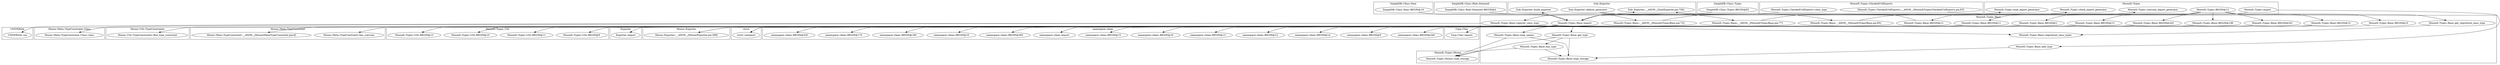 digraph {
graph [overlap=false]
subgraph cluster_Moose_Exporter {
	label="Moose::Exporter";
	"Moose::Exporter::__ANON__[Moose/Exporter.pm:389]";
}
subgraph cluster_MooseX_Types_Moose {
	label="MooseX::Types::Moose";
	"MooseX::Types::Moose::type_storage";
}
subgraph cluster_MooseX_Types_Util {
	label="MooseX::Types::Util";
	"MooseX::Types::Util::BEGIN@9";
	"MooseX::Types::Util::BEGIN@11";
	"MooseX::Types::Util::BEGIN@10";
	"MooseX::Types::Util::BEGIN@13";
}
subgraph cluster_SimpleDB_Class_Item {
	label="SimpleDB::Class::Item";
	"SimpleDB::Class::Item::BEGIN@19";
}
subgraph cluster_Moose_Util_TypeConstraints {
	label="Moose::Util::TypeConstraints";
	"Moose::Util::TypeConstraints::find_type_constraint";
}
subgraph cluster_Carp_Clan {
	label="Carp::Clan";
	"Carp::Clan::import";
}
subgraph cluster_SimpleDB_Class_Role_Itemized {
	label="SimpleDB::Class::Role::Itemized";
	"SimpleDB::Class::Role::Itemized::BEGIN@4";
}
subgraph cluster_UNIVERSAL {
	label="UNIVERSAL";
	"UNIVERSAL::isa";
}
subgraph cluster_Moose_Meta_TypeConstraint_Class {
	label="Moose::Meta::TypeConstraint::Class";
	"Moose::Meta::TypeConstraint::Class::class";
}
subgraph cluster_namespace_clean {
	label="namespace::clean";
	"namespace::clean::BEGIN@340";
	"namespace::clean::BEGIN@9";
	"namespace::clean::BEGIN@14";
	"namespace::clean::BEGIN@12";
	"namespace::clean::BEGIN@13";
	"namespace::clean::BEGIN@16";
	"namespace::clean::BEGIN@15";
	"namespace::clean::import";
	"namespace::clean::BEGIN@383";
	"namespace::clean::BEGIN@10";
	"namespace::clean::BEGIN@190";
	"namespace::clean::BEGIN@170";
	"namespace::clean::BEGIN@320";
}
subgraph cluster_Sub_Exporter {
	label="Sub::Exporter";
	"Sub::Exporter::__ANON__[Sub/Exporter.pm:756]";
	"Sub::Exporter::default_generator";
	"Sub::Exporter::build_exporter";
}
subgraph cluster_strict {
	label="strict";
	"strict::unimport";
}
subgraph cluster_MooseX_Types {
	label="MooseX::Types";
	"MooseX::Types::import";
	"MooseX::Types::coercion_export_generator";
	"MooseX::Types::BEGIN@12";
	"MooseX::Types::check_export_generator";
	"MooseX::Types::type_export_generator";
}
subgraph cluster_Exporter {
	label="Exporter";
	"Exporter::import";
}
subgraph cluster_SimpleDB_Class_Types {
	label="SimpleDB::Class::Types";
	"SimpleDB::Class::Types::BEGIN@83";
}
subgraph cluster_MooseX_Types_Base {
	label="MooseX::Types::Base";
	"MooseX::Types::Base::type_storage";
	"MooseX::Types::Base::__ANON__[MooseX/Types/Base.pm:85]";
	"MooseX::Types::Base::get_registered_class_type";
	"MooseX::Types::Base::register_class_type";
	"MooseX::Types::Base::add_type";
	"MooseX::Types::Base::import";
	"MooseX::Types::Base::__ANON__[MooseX/Types/Base.pm:72]";
	"MooseX::Types::Base::__ANON__[MooseX/Types/Base.pm:77]";
	"MooseX::Types::Base::type_names";
	"MooseX::Types::Base::BEGIN@11";
	"MooseX::Types::Base::get_type";
	"MooseX::Types::Base::BEGIN@2";
	"MooseX::Types::Base::BEGIN@201";
	"MooseX::Types::Base::BEGIN@12";
	"MooseX::Types::Base::BEGIN@13";
	"MooseX::Types::Base::BEGIN@186";
	"MooseX::Types::Base::registered_class_types";
	"MooseX::Types::Base::has_type";
	"MooseX::Types::Base::BEGIN@15";
	"MooseX::Types::Base::BEGIN@243";
	"MooseX::Types::Base::BEGIN@10";
}
subgraph cluster_Moose_Meta_TypeConstraint {
	label="Moose::Meta::TypeConstraint";
	"Moose::Meta::TypeConstraint::has_coercion";
	"Moose::Meta::TypeConstraint::__ANON__[Moose/Meta/TypeConstraint.pm:8]";
}
subgraph cluster_MooseX_Types_CheckedUtilExports {
	label="MooseX::Types::CheckedUtilExports";
	"MooseX::Types::CheckedUtilExports::__ANON__[MooseX/Types/CheckedUtilExports.pm:63]";
	"MooseX::Types::CheckedUtilExports::class_type";
}
"MooseX::Types::Base::BEGIN@15" -> "namespace::clean::BEGIN@13";
"MooseX::Types::Base::BEGIN@12" -> "Sub::Exporter::__ANON__[Sub/Exporter.pm:756]";
"MooseX::Types::Base::import" -> "Sub::Exporter::__ANON__[Sub/Exporter.pm:756]";
"MooseX::Types::Base::BEGIN@11" -> "MooseX::Types::Util::BEGIN@13";
"MooseX::Types::Base::BEGIN@11" -> "Exporter::import";
"MooseX::Types::Base::get_registered_class_type" -> "MooseX::Types::Base::registered_class_types";
"MooseX::Types::Base::register_class_type" -> "MooseX::Types::Base::registered_class_types";
"MooseX::Types::Base::import" -> "Moose::Util::TypeConstraints::find_type_constraint";
"MooseX::Types::Base::BEGIN@15" -> "namespace::clean::BEGIN@340";
"MooseX::Types::Base::BEGIN@15" -> "namespace::clean::BEGIN@16";
"MooseX::Types::BEGIN@12" -> "MooseX::Types::Base::BEGIN@11";
"MooseX::Types::Base::BEGIN@11" -> "MooseX::Types::Util::BEGIN@11";
"MooseX::Types::Base::BEGIN@15" -> "namespace::clean::BEGIN@15";
"Sub::Exporter::default_generator" -> "MooseX::Types::Base::__ANON__[MooseX/Types/Base.pm:85]";
"MooseX::Types::Base::BEGIN@11" -> "MooseX::Types::Util::BEGIN@9";
"MooseX::Types::import" -> "MooseX::Types::Base::add_type";
"MooseX::Types::Base::__ANON__[MooseX/Types/Base.pm:85]" -> "MooseX::Types::coercion_export_generator";
"MooseX::Types::Base::__ANON__[MooseX/Types/Base.pm:77]" -> "MooseX::Types::check_export_generator";
"MooseX::Types::Base::import" -> "Moose::Meta::TypeConstraint::__ANON__[Moose/Meta/TypeConstraint.pm:8]";
"MooseX::Types::Base::import" -> "MooseX::Types::Base::get_type";
"MooseX::Types::Base::BEGIN@10" -> "Carp::Clan::import";
"MooseX::Types::BEGIN@12" -> "MooseX::Types::Base::BEGIN@2";
"MooseX::Types::Base::get_type" -> "MooseX::Types::Base::has_type";
"MooseX::Types::CheckedUtilExports::class_type" -> "MooseX::Types::Base::register_class_type";
"MooseX::Types::Base::register_class_type" -> "Moose::Meta::TypeConstraint::Class::class";
"MooseX::Types::Base::BEGIN@15" -> "namespace::clean::BEGIN@10";
"MooseX::Types::Base::BEGIN@15" -> "namespace::clean::BEGIN@320";
"MooseX::Types::Base::BEGIN@15" -> "namespace::clean::BEGIN@9";
"MooseX::Types::Base::__ANON__[MooseX/Types/Base.pm:72]" -> "MooseX::Types::type_export_generator";
"MooseX::Types::BEGIN@12" -> "MooseX::Types::Base::BEGIN@186";
"MooseX::Types::BEGIN@12" -> "MooseX::Types::Base::BEGIN@15";
"MooseX::Types::Base::type_names" -> "MooseX::Types::Base::type_storage";
"MooseX::Types::Base::get_type" -> "MooseX::Types::Base::type_storage";
"MooseX::Types::Base::has_type" -> "MooseX::Types::Base::type_storage";
"MooseX::Types::Base::add_type" -> "MooseX::Types::Base::type_storage";
"MooseX::Types::Base::BEGIN@15" -> "namespace::clean::BEGIN@14";
"MooseX::Types::BEGIN@12" -> "MooseX::Types::Base::BEGIN@201";
"MooseX::Types::Base::BEGIN@15" -> "namespace::clean::BEGIN@190";
"MooseX::Types::BEGIN@12" -> "MooseX::Types::Base::BEGIN@10";
"MooseX::Types::Base::type_names" -> "MooseX::Types::Moose::type_storage";
"MooseX::Types::Base::get_type" -> "MooseX::Types::Moose::type_storage";
"MooseX::Types::Base::has_type" -> "MooseX::Types::Moose::type_storage";
"MooseX::Types::CheckedUtilExports::__ANON__[MooseX/Types/CheckedUtilExports.pm:63]" -> "MooseX::Types::Base::get_registered_class_type";
"MooseX::Types::Base::BEGIN@201" -> "strict::unimport";
"MooseX::Types::Base::BEGIN@186" -> "strict::unimport";
"MooseX::Types::Base::BEGIN@243" -> "strict::unimport";
"MooseX::Types::Base::BEGIN@11" -> "MooseX::Types::Util::BEGIN@10";
"MooseX::Types::Base::BEGIN@15" -> "namespace::clean::BEGIN@12";
"Sub::Exporter::default_generator" -> "MooseX::Types::Base::__ANON__[MooseX/Types/Base.pm:77]";
"MooseX::Types::Base::register_class_type" -> "UNIVERSAL::isa";
"MooseX::Types::Base::BEGIN@15" -> "namespace::clean::BEGIN@383";
"MooseX::Types::Base::import" -> "Sub::Exporter::build_exporter";
"MooseX::Types::Base::import" -> "Moose::Meta::TypeConstraint::has_coercion";
"MooseX::Types::BEGIN@12" -> "MooseX::Types::Base::BEGIN@12";
"MooseX::Types::Base::BEGIN@2" -> "Moose::Exporter::__ANON__[Moose/Exporter.pm:389]";
"MooseX::Types::Base::BEGIN@13" -> "Moose::Exporter::__ANON__[Moose/Exporter.pm:389]";
"Sub::Exporter::default_generator" -> "MooseX::Types::Base::__ANON__[MooseX/Types/Base.pm:72]";
"SimpleDB::Class::Types::BEGIN@83" -> "MooseX::Types::Base::import";
"SimpleDB::Class::Item::BEGIN@19" -> "MooseX::Types::Base::import";
"SimpleDB::Class::Role::Itemized::BEGIN@4" -> "MooseX::Types::Base::import";
"MooseX::Types::import" -> "MooseX::Types::Base::import";
"MooseX::Types::BEGIN@12" -> "MooseX::Types::Base::BEGIN@13";
"MooseX::Types::Base::import" -> "MooseX::Types::Base::type_names";
"MooseX::Types::Base::BEGIN@15" -> "namespace::clean::import";
"MooseX::Types::BEGIN@12" -> "MooseX::Types::Base::BEGIN@243";
"MooseX::Types::Base::BEGIN@15" -> "namespace::clean::BEGIN@170";
}
